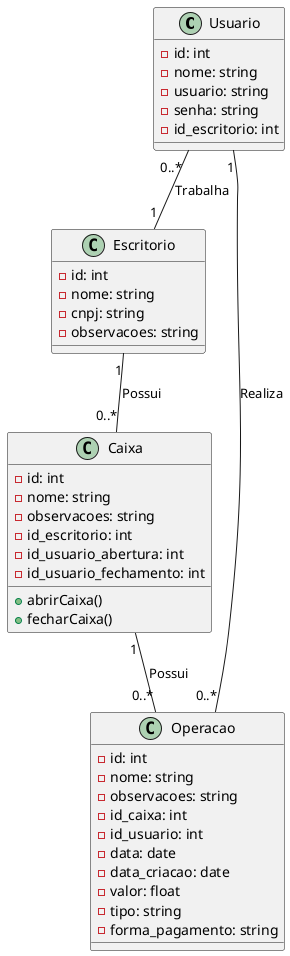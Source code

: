 @startuml

class Usuario {
    - id: int
    - nome: string
    - usuario: string
    - senha: string
    - id_escritorio: int

}

class Escritorio {
    - id: int
    - nome: string
    - cnpj: string
    - observacoes: string
}

class Caixa {
    - id: int
    - nome: string
    - observacoes: string
    - id_escritorio: int
    - id_usuario_abertura: int
    - id_usuario_fechamento: int

    + abrirCaixa()
    + fecharCaixa() 
    ' ao fechar o caixa, o sistema deve gerar um relatório com todas as operações realizadas no dia e abrir de novo.
}

class Operacao {
    - id: int
    - nome: string
    - observacoes: string
    - id_caixa: int
    - id_usuario: int
    - data: date
    - data_criacao: date
    - valor: float
    - tipo: string
    - forma_pagamento: string
}

Usuario "0..* " -- "1" Escritorio : Trabalha
Usuario "1" -- "0..*" Operacao: Realiza

Escritorio "1" -- "0..*" Caixa: Possui
Caixa "1" -- "0..*" Operacao: Possui

@enduml